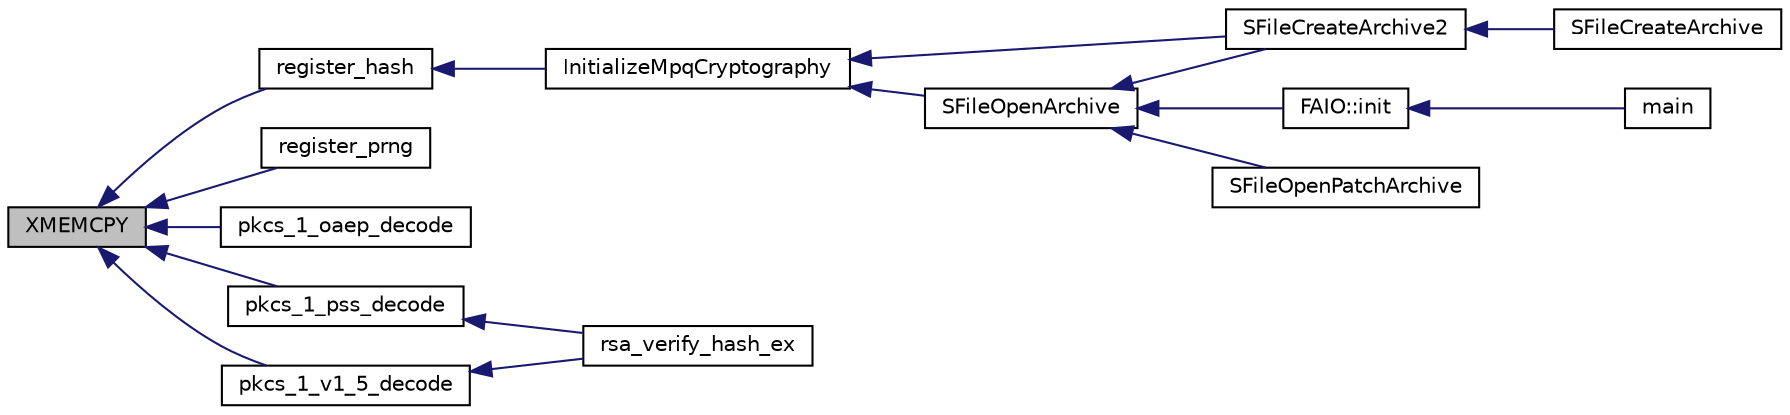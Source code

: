 digraph G
{
  edge [fontname="Helvetica",fontsize="10",labelfontname="Helvetica",labelfontsize="10"];
  node [fontname="Helvetica",fontsize="10",shape=record];
  rankdir="LR";
  Node1 [label="XMEMCPY",height=0.2,width=0.4,color="black", fillcolor="grey75", style="filled" fontcolor="black"];
  Node1 -> Node2 [dir="back",color="midnightblue",fontsize="10",style="solid",fontname="Helvetica"];
  Node2 [label="register_hash",height=0.2,width=0.4,color="black", fillcolor="white", style="filled",URL="$crypt__register__hash_8c.html#a675b9eda0e8cf146aca2cc89ea5ad571"];
  Node2 -> Node3 [dir="back",color="midnightblue",fontsize="10",style="solid",fontname="Helvetica"];
  Node3 [label="InitializeMpqCryptography",height=0.2,width=0.4,color="black", fillcolor="white", style="filled",URL="$_storm_common_8h.html#a771e96257f2889763ee169050c798554"];
  Node3 -> Node4 [dir="back",color="midnightblue",fontsize="10",style="solid",fontname="Helvetica"];
  Node4 [label="SFileCreateArchive2",height=0.2,width=0.4,color="black", fillcolor="white", style="filled",URL="$_storm_lib_8h.html#aa2b6fa8f16b5ac42868c546533fe26ce"];
  Node4 -> Node5 [dir="back",color="midnightblue",fontsize="10",style="solid",fontname="Helvetica"];
  Node5 [label="SFileCreateArchive",height=0.2,width=0.4,color="black", fillcolor="white", style="filled",URL="$_storm_lib_8h.html#a11342f379ed88e7b54873f1f53feb773"];
  Node3 -> Node6 [dir="back",color="midnightblue",fontsize="10",style="solid",fontname="Helvetica"];
  Node6 [label="SFileOpenArchive",height=0.2,width=0.4,color="black", fillcolor="white", style="filled",URL="$_storm_lib_8h.html#a8b031afa4f88b4b3705c274a0b5b4f73"];
  Node6 -> Node7 [dir="back",color="midnightblue",fontsize="10",style="solid",fontname="Helvetica"];
  Node7 [label="FAIO::init",height=0.2,width=0.4,color="black", fillcolor="white", style="filled",URL="$namespace_f_a_i_o.html#a2c6d08b4256153f34907093724c0f995"];
  Node7 -> Node8 [dir="back",color="midnightblue",fontsize="10",style="solid",fontname="Helvetica"];
  Node8 [label="main",height=0.2,width=0.4,color="black", fillcolor="white", style="filled",URL="$exedump_2main_8cpp.html#a2c3f6775325c30275d11c6abee2db6a0"];
  Node6 -> Node4 [dir="back",color="midnightblue",fontsize="10",style="solid",fontname="Helvetica"];
  Node6 -> Node9 [dir="back",color="midnightblue",fontsize="10",style="solid",fontname="Helvetica"];
  Node9 [label="SFileOpenPatchArchive",height=0.2,width=0.4,color="black", fillcolor="white", style="filled",URL="$_storm_lib_8h.html#a6daebdc66320d44284e960bbff33e886"];
  Node1 -> Node10 [dir="back",color="midnightblue",fontsize="10",style="solid",fontname="Helvetica"];
  Node10 [label="register_prng",height=0.2,width=0.4,color="black", fillcolor="white", style="filled",URL="$crypt__register__prng_8c.html#a075b0025b7c09b69bb5cb1b9ff32dfee"];
  Node1 -> Node11 [dir="back",color="midnightblue",fontsize="10",style="solid",fontname="Helvetica"];
  Node11 [label="pkcs_1_oaep_decode",height=0.2,width=0.4,color="black", fillcolor="white", style="filled",URL="$pkcs__1__oaep__decode_8c.html#ab51588072c388a0deb0e0a2086b226f7"];
  Node1 -> Node12 [dir="back",color="midnightblue",fontsize="10",style="solid",fontname="Helvetica"];
  Node12 [label="pkcs_1_pss_decode",height=0.2,width=0.4,color="black", fillcolor="white", style="filled",URL="$pkcs__1__pss__decode_8c.html#a6aeacecd6b979acc2da875337f08eacc"];
  Node12 -> Node13 [dir="back",color="midnightblue",fontsize="10",style="solid",fontname="Helvetica"];
  Node13 [label="rsa_verify_hash_ex",height=0.2,width=0.4,color="black", fillcolor="white", style="filled",URL="$rsa__verify__hash_8c.html#a565eccd32d37b3e2c871a399bb5ad5f8"];
  Node1 -> Node14 [dir="back",color="midnightblue",fontsize="10",style="solid",fontname="Helvetica"];
  Node14 [label="pkcs_1_v1_5_decode",height=0.2,width=0.4,color="black", fillcolor="white", style="filled",URL="$pkcs__1__v1__5__decode_8c.html#af1299d07fa0b0c856b25c9c0a213f160",tooltip="LTC_PKCS #1 v1.5 decode."];
  Node14 -> Node13 [dir="back",color="midnightblue",fontsize="10",style="solid",fontname="Helvetica"];
}
